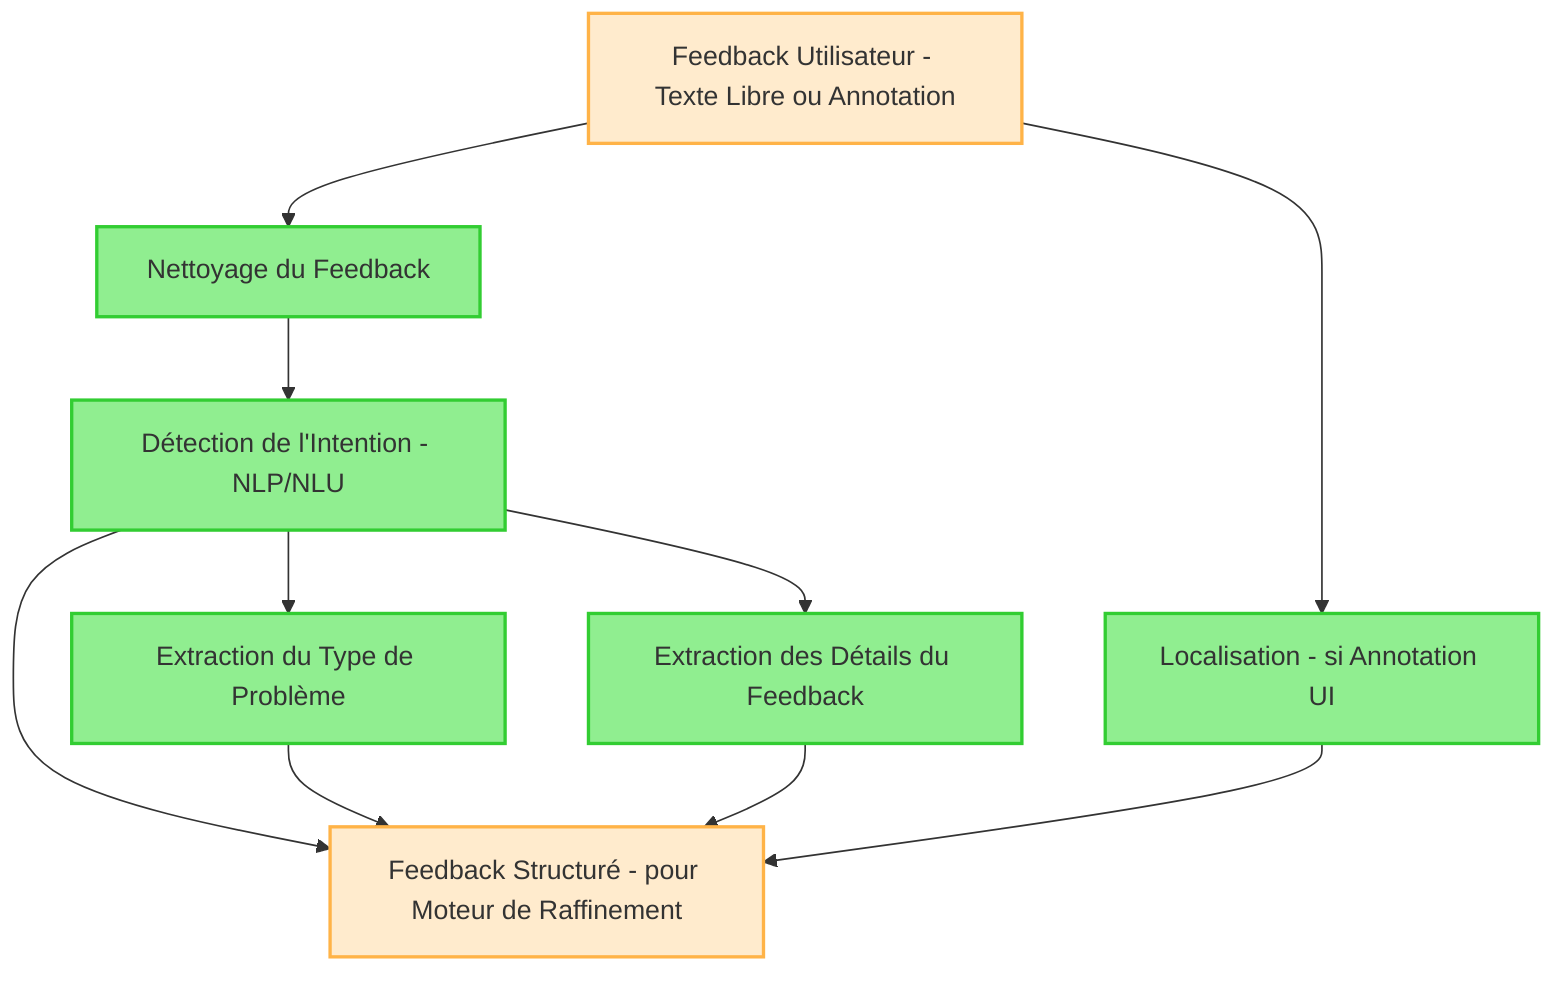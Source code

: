 graph TD
    A[Feedback Utilisateur - Texte Libre ou Annotation]  -->  B[Nettoyage du Feedback]
    B  -->  C[Détection de l'Intention - NLP/NLU]
    C  -->  D[Extraction du Type de Problème]
    C  -->  E[Extraction des Détails du Feedback]
    A  -->  F[Localisation - si Annotation UI]
    C  -->  G[Feedback Structuré - pour Moteur de Raffinement]
    D  -->  G
    E  -->  G
    F  -->  G
    %% Styles
    classDef process fill:#90ee90,stroke:#32cd32,stroke-width:2px
    classDef data fill:#ffebcd,stroke:#ffb347,stroke-width:2px
    class B,C,D,E,F process
    class A,G data